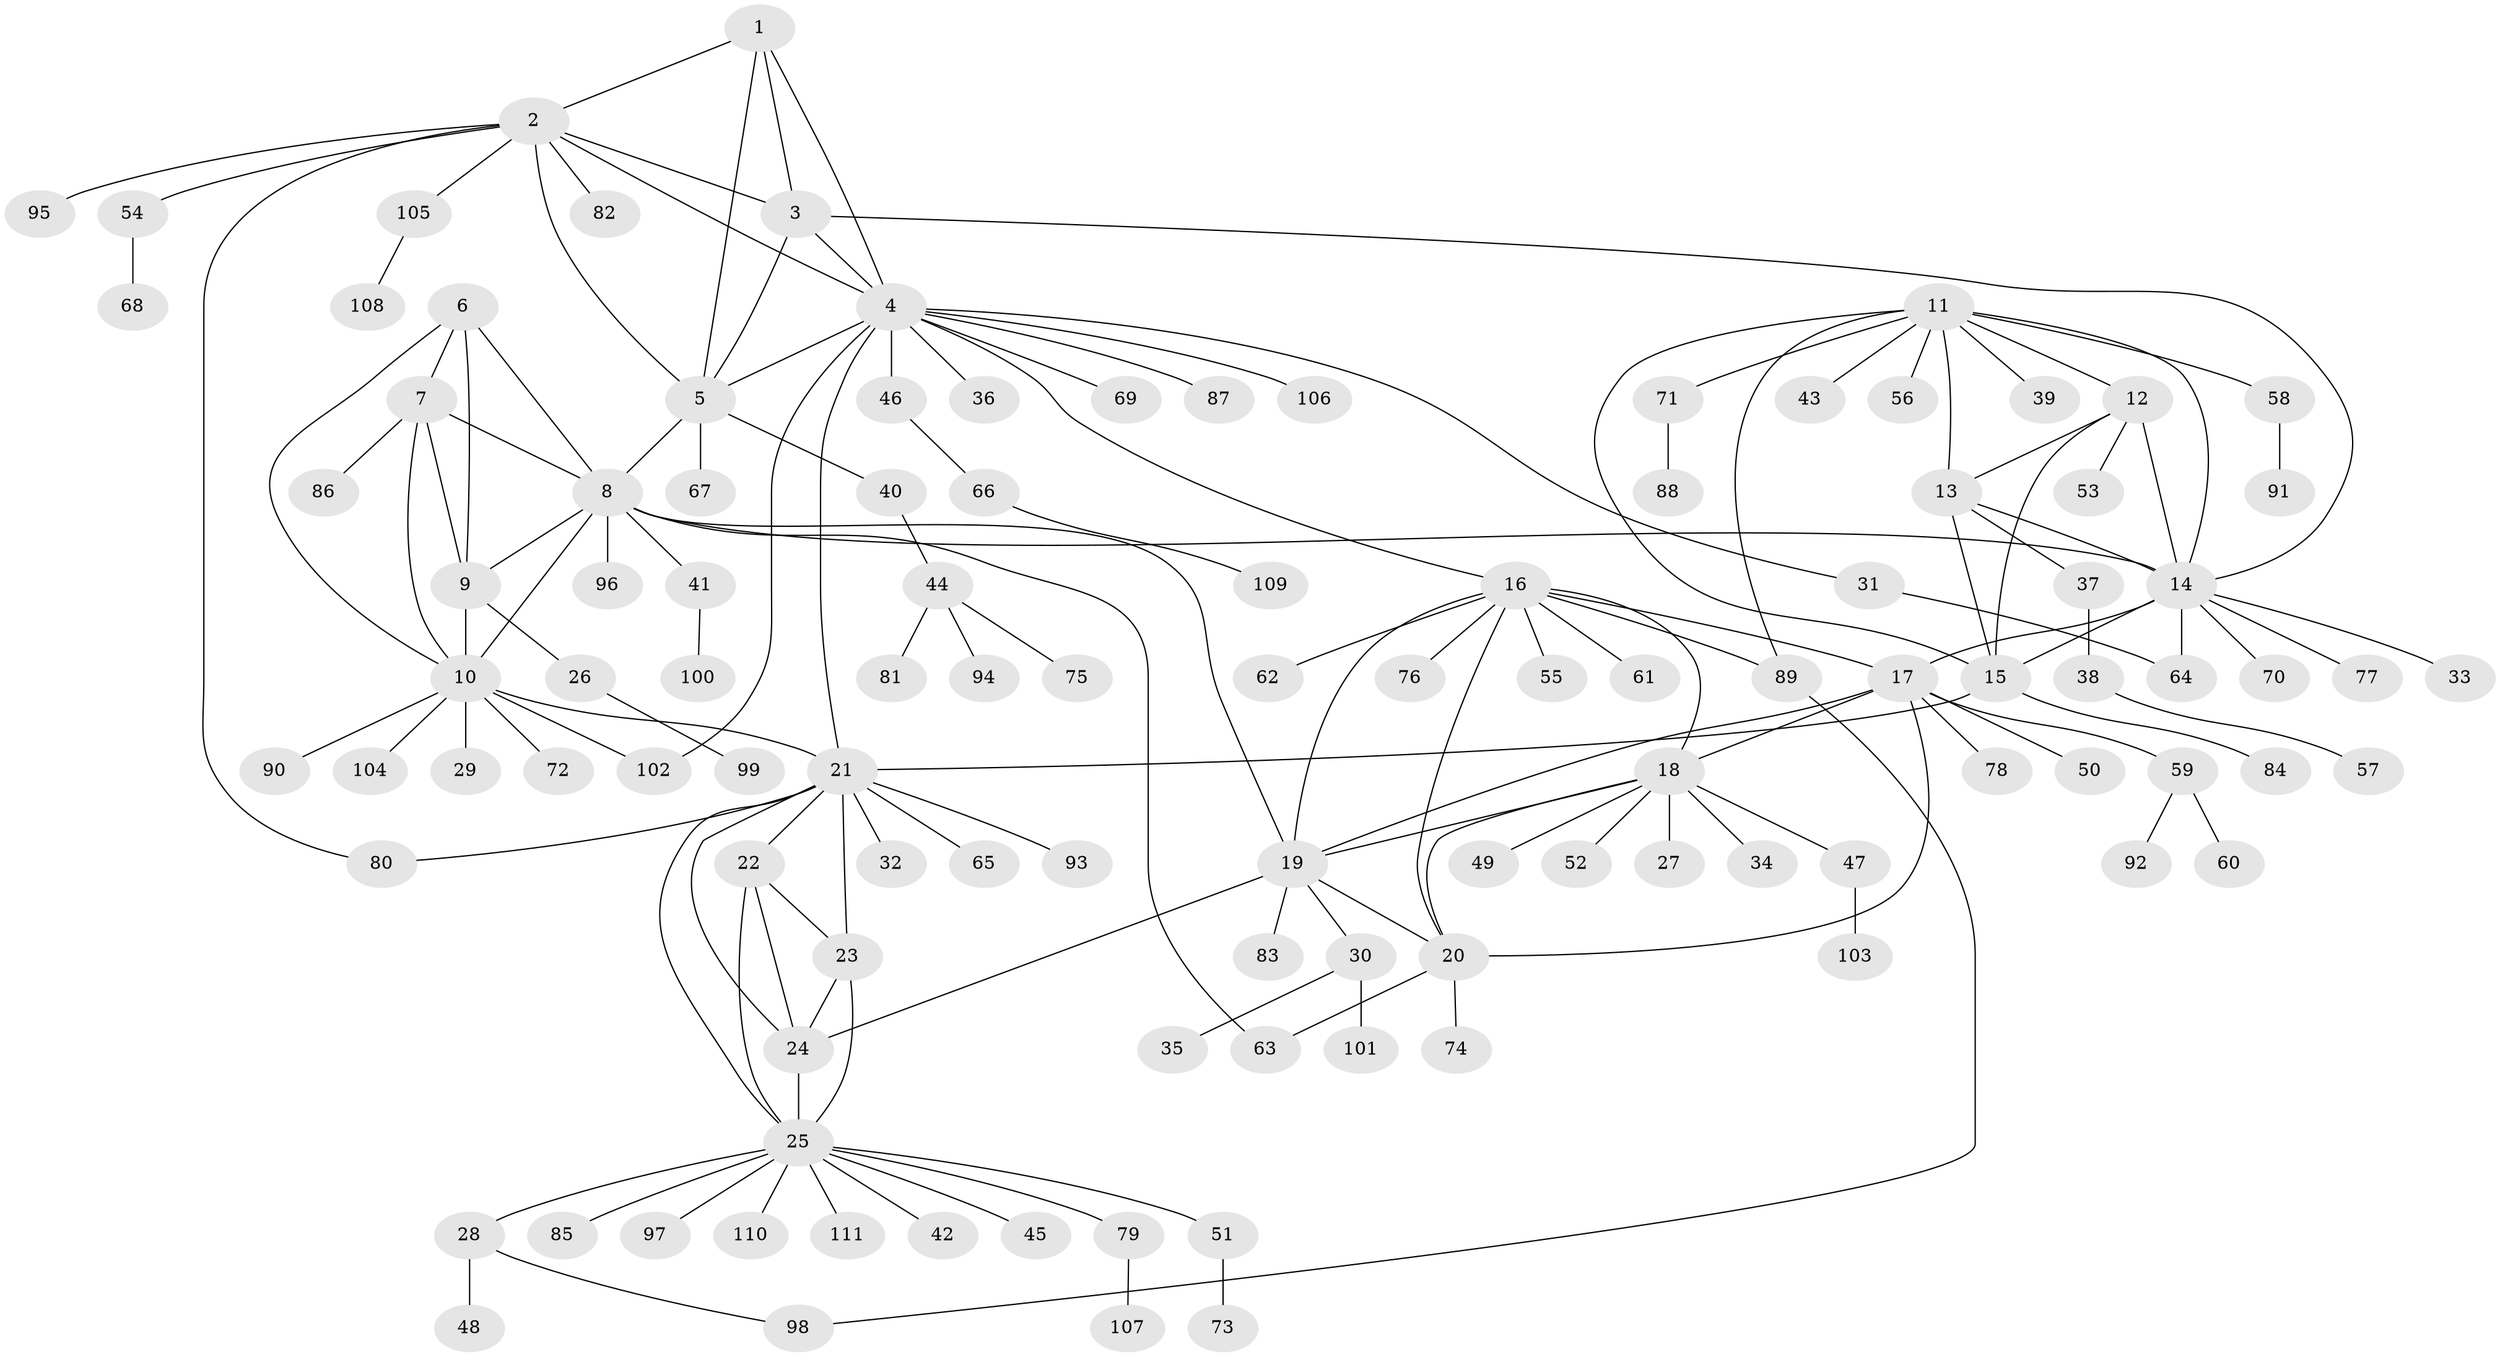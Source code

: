 // coarse degree distribution, {4: 0.030303030303030304, 5: 0.030303030303030304, 21: 0.015151515151515152, 7: 0.06060606060606061, 11: 0.045454545454545456, 8: 0.015151515151515152, 3: 0.030303030303030304, 6: 0.015151515151515152, 1: 0.6060606060606061, 2: 0.15151515151515152}
// Generated by graph-tools (version 1.1) at 2025/19/03/04/25 18:19:49]
// undirected, 111 vertices, 152 edges
graph export_dot {
graph [start="1"]
  node [color=gray90,style=filled];
  1;
  2;
  3;
  4;
  5;
  6;
  7;
  8;
  9;
  10;
  11;
  12;
  13;
  14;
  15;
  16;
  17;
  18;
  19;
  20;
  21;
  22;
  23;
  24;
  25;
  26;
  27;
  28;
  29;
  30;
  31;
  32;
  33;
  34;
  35;
  36;
  37;
  38;
  39;
  40;
  41;
  42;
  43;
  44;
  45;
  46;
  47;
  48;
  49;
  50;
  51;
  52;
  53;
  54;
  55;
  56;
  57;
  58;
  59;
  60;
  61;
  62;
  63;
  64;
  65;
  66;
  67;
  68;
  69;
  70;
  71;
  72;
  73;
  74;
  75;
  76;
  77;
  78;
  79;
  80;
  81;
  82;
  83;
  84;
  85;
  86;
  87;
  88;
  89;
  90;
  91;
  92;
  93;
  94;
  95;
  96;
  97;
  98;
  99;
  100;
  101;
  102;
  103;
  104;
  105;
  106;
  107;
  108;
  109;
  110;
  111;
  1 -- 2;
  1 -- 3;
  1 -- 4;
  1 -- 5;
  2 -- 3;
  2 -- 4;
  2 -- 5;
  2 -- 54;
  2 -- 80;
  2 -- 82;
  2 -- 95;
  2 -- 105;
  3 -- 4;
  3 -- 5;
  3 -- 14;
  4 -- 5;
  4 -- 16;
  4 -- 21;
  4 -- 31;
  4 -- 36;
  4 -- 46;
  4 -- 69;
  4 -- 87;
  4 -- 102;
  4 -- 106;
  5 -- 8;
  5 -- 40;
  5 -- 67;
  6 -- 7;
  6 -- 8;
  6 -- 9;
  6 -- 10;
  7 -- 8;
  7 -- 9;
  7 -- 10;
  7 -- 86;
  8 -- 9;
  8 -- 10;
  8 -- 14;
  8 -- 19;
  8 -- 41;
  8 -- 63;
  8 -- 96;
  9 -- 10;
  9 -- 26;
  10 -- 21;
  10 -- 29;
  10 -- 72;
  10 -- 90;
  10 -- 102;
  10 -- 104;
  11 -- 12;
  11 -- 13;
  11 -- 14;
  11 -- 15;
  11 -- 39;
  11 -- 43;
  11 -- 56;
  11 -- 58;
  11 -- 71;
  11 -- 89;
  12 -- 13;
  12 -- 14;
  12 -- 15;
  12 -- 53;
  13 -- 14;
  13 -- 15;
  13 -- 37;
  14 -- 15;
  14 -- 17;
  14 -- 33;
  14 -- 64;
  14 -- 70;
  14 -- 77;
  15 -- 21;
  15 -- 84;
  16 -- 17;
  16 -- 18;
  16 -- 19;
  16 -- 20;
  16 -- 55;
  16 -- 61;
  16 -- 62;
  16 -- 76;
  16 -- 89;
  17 -- 18;
  17 -- 19;
  17 -- 20;
  17 -- 50;
  17 -- 59;
  17 -- 78;
  18 -- 19;
  18 -- 20;
  18 -- 27;
  18 -- 34;
  18 -- 47;
  18 -- 49;
  18 -- 52;
  19 -- 20;
  19 -- 24;
  19 -- 30;
  19 -- 83;
  20 -- 63;
  20 -- 74;
  21 -- 22;
  21 -- 23;
  21 -- 24;
  21 -- 25;
  21 -- 32;
  21 -- 65;
  21 -- 80;
  21 -- 93;
  22 -- 23;
  22 -- 24;
  22 -- 25;
  23 -- 24;
  23 -- 25;
  24 -- 25;
  25 -- 28;
  25 -- 42;
  25 -- 45;
  25 -- 51;
  25 -- 79;
  25 -- 85;
  25 -- 97;
  25 -- 110;
  25 -- 111;
  26 -- 99;
  28 -- 48;
  28 -- 98;
  30 -- 35;
  30 -- 101;
  31 -- 64;
  37 -- 38;
  38 -- 57;
  40 -- 44;
  41 -- 100;
  44 -- 75;
  44 -- 81;
  44 -- 94;
  46 -- 66;
  47 -- 103;
  51 -- 73;
  54 -- 68;
  58 -- 91;
  59 -- 60;
  59 -- 92;
  66 -- 109;
  71 -- 88;
  79 -- 107;
  89 -- 98;
  105 -- 108;
}
